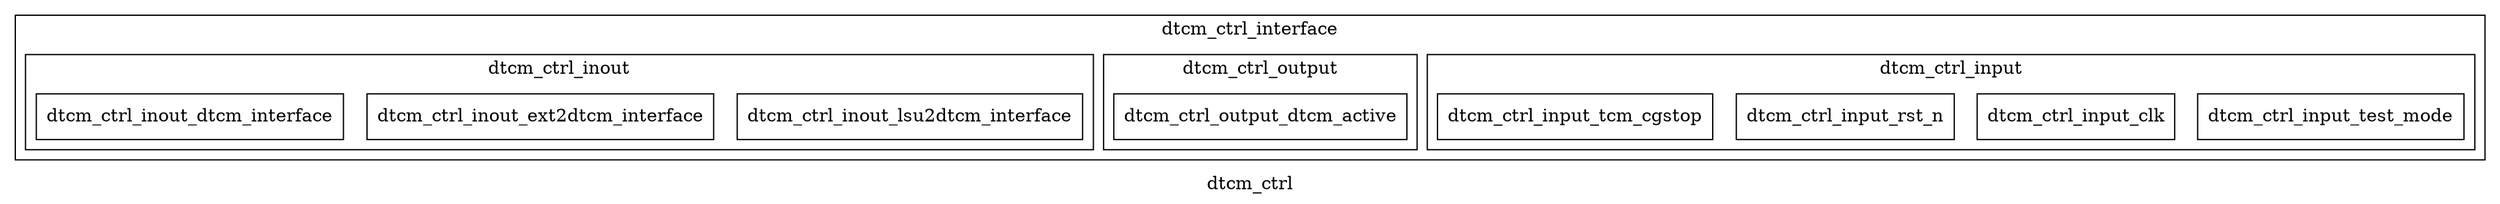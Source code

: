 digraph cluster_dtcm_ctrl {
label = "dtcm_ctrl";

subgraph cluster_dtcm_ctrl_interface {
label = "dtcm_ctrl_interface";

subgraph cluster_dtcm_ctrl_input {
    label = "dtcm_ctrl_input";
    dtcm_ctrl_input_test_mode  [ shape=box, label="dtcm_ctrl_input_test_mode", color="black", fontcolor="black" ];
    dtcm_ctrl_input_clk  [ shape=box, label="dtcm_ctrl_input_clk", color="black", fontcolor="black" ];
    dtcm_ctrl_input_rst_n  [ shape=box, label="dtcm_ctrl_input_rst_n", color="black", fontcolor="black" ];
    dtcm_ctrl_input_tcm_cgstop  [ shape=box, label="dtcm_ctrl_input_tcm_cgstop", color="black", fontcolor="black" ];
}

subgraph cluster_dtcm_ctrl_output {
    label = "dtcm_ctrl_output";
    dtcm_ctrl_output_dtcm_active  [ shape=box, label="dtcm_ctrl_output_dtcm_active", color="black", fontcolor="black" ];
}

subgraph cluster_dtcm_ctrl_inout {
    label = "dtcm_ctrl_inout";
    dtcm_ctrl_inout_lsu2dtcm_interface  [ shape=box, label="dtcm_ctrl_inout_lsu2dtcm_interface", color="black", fontcolor="black" ];
    dtcm_ctrl_inout_ext2dtcm_interface  [ shape=box, label="dtcm_ctrl_inout_ext2dtcm_interface", color="black", fontcolor="black" ];
    dtcm_ctrl_inout_dtcm_interface  [ shape=box, label="dtcm_ctrl_inout_dtcm_interface", color="black", fontcolor="black" ];
}

}

}